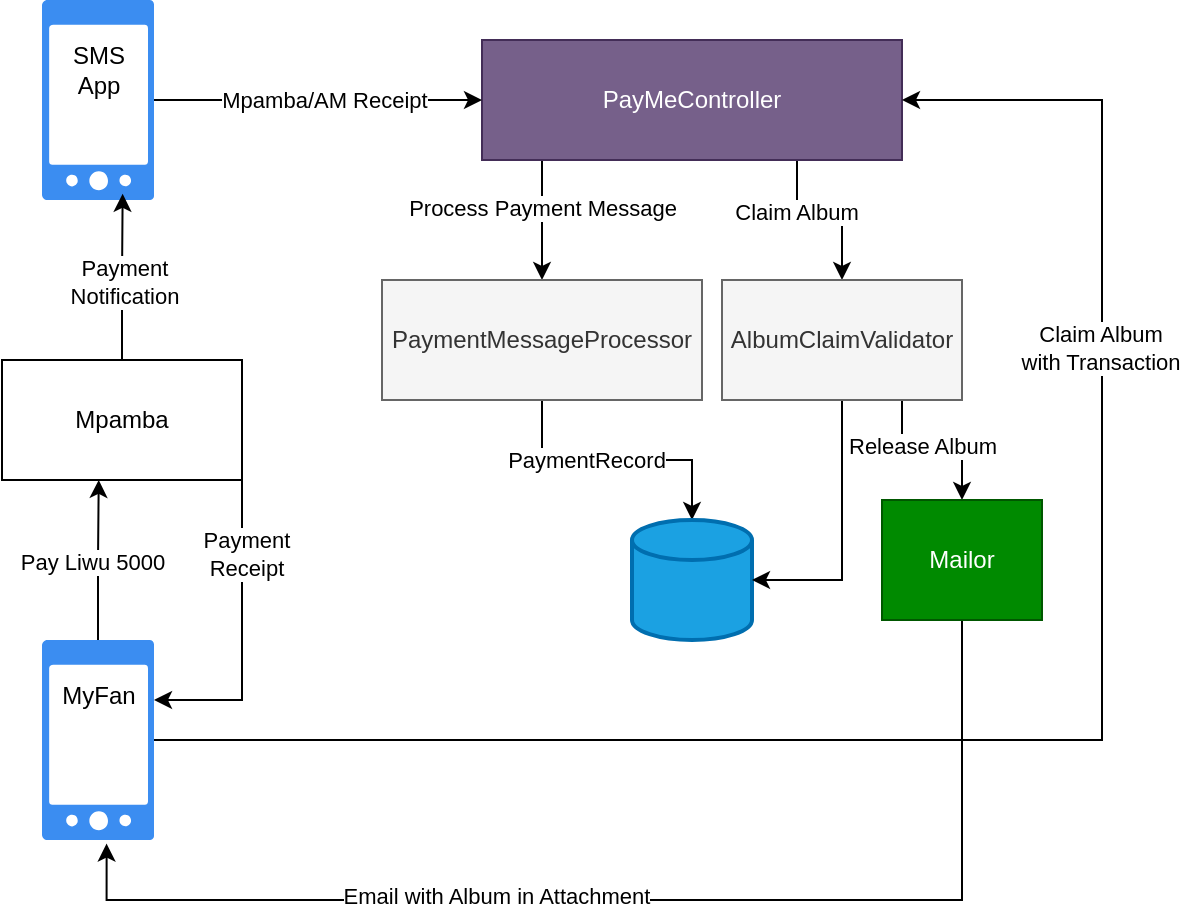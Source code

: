 <mxfile version="13.1.3" pages="2">
    <diagram id="6hGFLwfOUW9BJ-s0fimq" name="Overview">
        <mxGraphModel dx="624" dy="531" grid="1" gridSize="10" guides="1" tooltips="1" connect="1" arrows="1" fold="1" page="1" pageScale="1" pageWidth="827" pageHeight="1169" math="0" shadow="0">
            <root>
                <mxCell id="0"/>
                <mxCell id="1" parent="0"/>
                <mxCell id="7" value="Process Payment Message" style="edgeStyle=orthogonalEdgeStyle;rounded=0;orthogonalLoop=1;jettySize=auto;html=1;entryX=0.5;entryY=0;entryDx=0;entryDy=0;exitX=0.087;exitY=0.997;exitDx=0;exitDy=0;exitPerimeter=0;" parent="1" source="2" target="6" edge="1">
                    <mxGeometry relative="1" as="geometry">
                        <mxPoint x="290" y="170" as="sourcePoint"/>
                        <Array as="points">
                            <mxPoint x="290" y="160"/>
                        </Array>
                    </mxGeometry>
                </mxCell>
                <mxCell id="23" style="edgeStyle=orthogonalEdgeStyle;rounded=0;orthogonalLoop=1;jettySize=auto;html=1;exitX=0.75;exitY=1;exitDx=0;exitDy=0;entryX=0.5;entryY=0;entryDx=0;entryDy=0;" parent="1" source="2" target="22" edge="1">
                    <mxGeometry relative="1" as="geometry"/>
                </mxCell>
                <mxCell id="24" value="Claim Album" style="edgeLabel;html=1;align=center;verticalAlign=middle;resizable=0;points=[];" parent="23" vertex="1" connectable="0">
                    <mxGeometry x="-0.374" y="-1" relative="1" as="geometry">
                        <mxPoint as="offset"/>
                    </mxGeometry>
                </mxCell>
                <mxCell id="2" value="PayMeController" style="whiteSpace=wrap;html=1;fillColor=#76608a;strokeColor=#432D57;fontColor=#ffffff;" parent="1" vertex="1">
                    <mxGeometry x="260" y="100" width="210" height="60" as="geometry"/>
                </mxCell>
                <mxCell id="4" style="edgeStyle=orthogonalEdgeStyle;rounded=0;orthogonalLoop=1;jettySize=auto;html=1;entryX=0;entryY=0.5;entryDx=0;entryDy=0;" parent="1" source="3" target="2" edge="1">
                    <mxGeometry relative="1" as="geometry"/>
                </mxCell>
                <mxCell id="5" value="Mpamba/AM Receipt" style="edgeLabel;html=1;align=center;verticalAlign=middle;resizable=0;points=[];" parent="4" vertex="1" connectable="0">
                    <mxGeometry x="-0.46" relative="1" as="geometry">
                        <mxPoint x="40" as="offset"/>
                    </mxGeometry>
                </mxCell>
                <mxCell id="3" value="&lt;br&gt;SMS&lt;br&gt;App" style="html=1;aspect=fixed;strokeColor=none;shadow=0;align=center;verticalAlign=top;fillColor=#3B8DF1;shape=mxgraph.gcp2.phone_android" parent="1" vertex="1">
                    <mxGeometry x="40" y="80" width="56" height="100" as="geometry"/>
                </mxCell>
                <mxCell id="18" style="edgeStyle=orthogonalEdgeStyle;rounded=0;orthogonalLoop=1;jettySize=auto;html=1;entryX=0.5;entryY=0;entryDx=0;entryDy=0;entryPerimeter=0;" parent="1" source="6" target="17" edge="1">
                    <mxGeometry relative="1" as="geometry"/>
                </mxCell>
                <mxCell id="19" value="PaymentRecord" style="edgeLabel;html=1;align=center;verticalAlign=middle;resizable=0;points=[];" parent="18" vertex="1" connectable="0">
                    <mxGeometry x="-0.235" relative="1" as="geometry">
                        <mxPoint as="offset"/>
                    </mxGeometry>
                </mxCell>
                <mxCell id="6" value="PaymentMessageProcessor" style="whiteSpace=wrap;html=1;fillColor=#f5f5f5;strokeColor=#666666;fontColor=#333333;" parent="1" vertex="1">
                    <mxGeometry x="210" y="220" width="160" height="60" as="geometry"/>
                </mxCell>
                <mxCell id="11" style="edgeStyle=orthogonalEdgeStyle;rounded=0;orthogonalLoop=1;jettySize=auto;html=1;entryX=0.403;entryY=0.999;entryDx=0;entryDy=0;entryPerimeter=0;" parent="1" source="8" target="10" edge="1">
                    <mxGeometry relative="1" as="geometry"/>
                </mxCell>
                <mxCell id="12" value="Pay Liwu 5000" style="edgeLabel;html=1;align=center;verticalAlign=middle;resizable=0;points=[];" parent="11" vertex="1" connectable="0">
                    <mxGeometry x="-0.029" y="3" relative="1" as="geometry">
                        <mxPoint as="offset"/>
                    </mxGeometry>
                </mxCell>
                <mxCell id="20" style="edgeStyle=orthogonalEdgeStyle;rounded=0;orthogonalLoop=1;jettySize=auto;html=1;entryX=1;entryY=0.5;entryDx=0;entryDy=0;" parent="1" source="8" target="2" edge="1">
                    <mxGeometry relative="1" as="geometry">
                        <Array as="points">
                            <mxPoint x="570" y="450"/>
                            <mxPoint x="570" y="130"/>
                        </Array>
                    </mxGeometry>
                </mxCell>
                <mxCell id="21" value="Claim Album&lt;br&gt;with Transaction" style="edgeLabel;html=1;align=center;verticalAlign=middle;resizable=0;points=[];" parent="20" vertex="1" connectable="0">
                    <mxGeometry x="0.499" y="1" relative="1" as="geometry">
                        <mxPoint as="offset"/>
                    </mxGeometry>
                </mxCell>
                <mxCell id="8" value="&lt;br&gt;MyFan" style="html=1;aspect=fixed;strokeColor=none;shadow=0;align=center;verticalAlign=top;fillColor=#3B8DF1;shape=mxgraph.gcp2.phone_android" parent="1" vertex="1">
                    <mxGeometry x="40" y="400" width="56" height="100" as="geometry"/>
                </mxCell>
                <mxCell id="13" style="edgeStyle=orthogonalEdgeStyle;rounded=0;orthogonalLoop=1;jettySize=auto;html=1;entryX=0.72;entryY=0.969;entryDx=0;entryDy=0;entryPerimeter=0;" parent="1" source="10" target="3" edge="1">
                    <mxGeometry relative="1" as="geometry"/>
                </mxCell>
                <mxCell id="16" value="Payment&lt;br&gt;Notification" style="edgeLabel;html=1;align=center;verticalAlign=middle;resizable=0;points=[];" parent="13" vertex="1" connectable="0">
                    <mxGeometry x="-0.034" y="-1" relative="1" as="geometry">
                        <mxPoint x="-1" y="1" as="offset"/>
                    </mxGeometry>
                </mxCell>
                <mxCell id="14" style="edgeStyle=orthogonalEdgeStyle;rounded=0;orthogonalLoop=1;jettySize=auto;html=1;exitX=0.75;exitY=1;exitDx=0;exitDy=0;" parent="1" source="10" edge="1">
                    <mxGeometry relative="1" as="geometry">
                        <mxPoint x="96" y="430" as="targetPoint"/>
                        <Array as="points">
                            <mxPoint x="140" y="320"/>
                            <mxPoint x="140" y="430"/>
                            <mxPoint x="96" y="430"/>
                        </Array>
                    </mxGeometry>
                </mxCell>
                <mxCell id="15" value="Payment&lt;br&gt;Receipt" style="edgeLabel;html=1;align=center;verticalAlign=middle;resizable=0;points=[];" parent="14" vertex="1" connectable="0">
                    <mxGeometry x="-0.274" y="2" relative="1" as="geometry">
                        <mxPoint as="offset"/>
                    </mxGeometry>
                </mxCell>
                <mxCell id="10" value="Mpamba" style="whiteSpace=wrap;html=1;" parent="1" vertex="1">
                    <mxGeometry x="20" y="260" width="120" height="60" as="geometry"/>
                </mxCell>
                <mxCell id="17" value="" style="strokeWidth=2;html=1;shape=mxgraph.flowchart.database;whiteSpace=wrap;fillColor=#1ba1e2;strokeColor=#006EAF;fontColor=#ffffff;" parent="1" vertex="1">
                    <mxGeometry x="335" y="340" width="60" height="60" as="geometry"/>
                </mxCell>
                <mxCell id="25" style="edgeStyle=orthogonalEdgeStyle;rounded=0;orthogonalLoop=1;jettySize=auto;html=1;entryX=1;entryY=0.5;entryDx=0;entryDy=0;entryPerimeter=0;" parent="1" source="22" target="17" edge="1">
                    <mxGeometry relative="1" as="geometry"/>
                </mxCell>
                <mxCell id="27" style="edgeStyle=orthogonalEdgeStyle;rounded=0;orthogonalLoop=1;jettySize=auto;html=1;exitX=0.75;exitY=1;exitDx=0;exitDy=0;entryX=0.5;entryY=0;entryDx=0;entryDy=0;" parent="1" source="22" target="26" edge="1">
                    <mxGeometry relative="1" as="geometry"/>
                </mxCell>
                <mxCell id="28" value="Release Album" style="edgeLabel;html=1;align=center;verticalAlign=middle;resizable=0;points=[];" parent="27" vertex="1" connectable="0">
                    <mxGeometry x="-0.43" y="1" relative="1" as="geometry">
                        <mxPoint x="9" as="offset"/>
                    </mxGeometry>
                </mxCell>
                <mxCell id="22" value="AlbumClaimValidator" style="whiteSpace=wrap;html=1;fillColor=#f5f5f5;strokeColor=#666666;fontColor=#333333;" parent="1" vertex="1">
                    <mxGeometry x="380" y="220" width="120" height="60" as="geometry"/>
                </mxCell>
                <mxCell id="29" style="edgeStyle=orthogonalEdgeStyle;rounded=0;orthogonalLoop=1;jettySize=auto;html=1;entryX=0.577;entryY=1.018;entryDx=0;entryDy=0;entryPerimeter=0;" parent="1" source="26" target="8" edge="1">
                    <mxGeometry relative="1" as="geometry">
                        <Array as="points">
                            <mxPoint x="500" y="530"/>
                            <mxPoint x="72" y="530"/>
                        </Array>
                    </mxGeometry>
                </mxCell>
                <mxCell id="30" value="Email with Album in Attachment" style="edgeLabel;html=1;align=center;verticalAlign=middle;resizable=0;points=[];" parent="29" vertex="1" connectable="0">
                    <mxGeometry x="0.254" y="-2" relative="1" as="geometry">
                        <mxPoint as="offset"/>
                    </mxGeometry>
                </mxCell>
                <mxCell id="26" value="Mailor" style="whiteSpace=wrap;html=1;fillColor=#008a00;strokeColor=#005700;fontColor=#ffffff;" parent="1" vertex="1">
                    <mxGeometry x="460" y="330" width="80" height="60" as="geometry"/>
                </mxCell>
            </root>
        </mxGraphModel>
    </diagram>
    <diagram id="WUsLaUwIkepgnX39U3gD" name="Mediator">
        <mxGraphModel dx="1040" dy="885" grid="1" gridSize="10" guides="1" tooltips="1" connect="1" arrows="1" fold="1" page="1" pageScale="1" pageWidth="850" pageHeight="1100" math="0" shadow="0">
            <root>
                <mxCell id="N0UknE3Dih1A0OrLGlwD-0"/>
                <mxCell id="N0UknE3Dih1A0OrLGlwD-1" parent="N0UknE3Dih1A0OrLGlwD-0"/>
                <mxCell id="N0UknE3Dih1A0OrLGlwD-7" value="" style="whiteSpace=wrap;html=1;fillColor=#76608a;strokeColor=#432D57;fontColor=#ffffff;" vertex="1" parent="N0UknE3Dih1A0OrLGlwD-1">
                    <mxGeometry x="30" y="380" width="780" height="270" as="geometry"/>
                </mxCell>
                <mxCell id="N0UknE3Dih1A0OrLGlwD-12" style="edgeStyle=orthogonalEdgeStyle;rounded=0;orthogonalLoop=1;jettySize=auto;html=1;exitX=1;exitY=0.5;exitDx=0;exitDy=0;" edge="1" parent="N0UknE3Dih1A0OrLGlwD-1" source="N0UknE3Dih1A0OrLGlwD-2" target="N0UknE3Dih1A0OrLGlwD-5">
                    <mxGeometry relative="1" as="geometry"/>
                </mxCell>
                <mxCell id="N0UknE3Dih1A0OrLGlwD-2" value="MediatR" style="whiteSpace=wrap;html=1;" vertex="1" parent="N0UknE3Dih1A0OrLGlwD-1">
                    <mxGeometry x="353" y="280" width="145" height="60" as="geometry"/>
                </mxCell>
                <mxCell id="N0UknE3Dih1A0OrLGlwD-3" value="Payment" style="whiteSpace=wrap;html=1;" vertex="1" parent="N0UknE3Dih1A0OrLGlwD-1">
                    <mxGeometry x="140" y="430" width="120" height="60" as="geometry"/>
                </mxCell>
                <mxCell id="N0UknE3Dih1A0OrLGlwD-4" value="SMS" style="whiteSpace=wrap;html=1;" vertex="1" parent="N0UknE3Dih1A0OrLGlwD-1">
                    <mxGeometry x="570" y="430" width="120" height="60" as="geometry"/>
                </mxCell>
                <mxCell id="N0UknE3Dih1A0OrLGlwD-5" value="ProcessMessage" style="whiteSpace=wrap;html=1;" vertex="1" parent="N0UknE3Dih1A0OrLGlwD-1">
                    <mxGeometry x="640" y="530" width="120" height="60" as="geometry"/>
                </mxCell>
                <mxCell id="N0UknE3Dih1A0OrLGlwD-6" value="FetchAllMessages" style="whiteSpace=wrap;html=1;" vertex="1" parent="N0UknE3Dih1A0OrLGlwD-1">
                    <mxGeometry x="490" y="530" width="120" height="60" as="geometry"/>
                </mxCell>
                <mxCell id="N0UknE3Dih1A0OrLGlwD-8" value="ProcessPayments" style="whiteSpace=wrap;html=1;" vertex="1" parent="N0UknE3Dih1A0OrLGlwD-1">
                    <mxGeometry x="70" y="530" width="120" height="60" as="geometry"/>
                </mxCell>
                <mxCell id="N0UknE3Dih1A0OrLGlwD-10" value="Send(new ProcessMessage(SMSBody))" style="edgeStyle=orthogonalEdgeStyle;rounded=0;orthogonalLoop=1;jettySize=auto;html=1;entryX=0.5;entryY=0;entryDx=0;entryDy=0;" edge="1" parent="N0UknE3Dih1A0OrLGlwD-1" source="N0UknE3Dih1A0OrLGlwD-9" target="N0UknE3Dih1A0OrLGlwD-2">
                    <mxGeometry relative="1" as="geometry"/>
                </mxCell>
                <mxCell id="N0UknE3Dih1A0OrLGlwD-9" value="Presentation" style="whiteSpace=wrap;html=1;" vertex="1" parent="N0UknE3Dih1A0OrLGlwD-1">
                    <mxGeometry x="365" y="100" width="120" height="60" as="geometry"/>
                </mxCell>
                <mxCell id="N0UknE3Dih1A0OrLGlwD-13" value="" style="whiteSpace=wrap;html=1;fillColor=#6d8764;strokeColor=#3A5431;fontColor=#ffffff;" vertex="1" parent="N0UknE3Dih1A0OrLGlwD-1">
                    <mxGeometry x="30" y="700" width="780" height="190" as="geometry"/>
                </mxCell>
                <mxCell id="N0UknE3Dih1A0OrLGlwD-14" value="SMS" style="whiteSpace=wrap;html=1;" vertex="1" parent="N0UknE3Dih1A0OrLGlwD-1">
                    <mxGeometry x="570" y="740" width="120" height="60" as="geometry"/>
                </mxCell>
                <mxCell id="N0UknE3Dih1A0OrLGlwD-15" value="SMSService" style="whiteSpace=wrap;html=1;" vertex="1" parent="N0UknE3Dih1A0OrLGlwD-1">
                    <mxGeometry x="570" y="820" width="120" height="60" as="geometry"/>
                </mxCell>
                <mxCell id="N0UknE3Dih1A0OrLGlwD-16" value="MpambaService" style="whiteSpace=wrap;html=1;" vertex="1" parent="N0UknE3Dih1A0OrLGlwD-1">
                    <mxGeometry x="60" y="820" width="120" height="60" as="geometry"/>
                </mxCell>
                <mxCell id="N0UknE3Dih1A0OrLGlwD-17" value="Payment" style="whiteSpace=wrap;html=1;" vertex="1" parent="N0UknE3Dih1A0OrLGlwD-1">
                    <mxGeometry x="140" y="740" width="120" height="60" as="geometry"/>
                </mxCell>
                <mxCell id="N0UknE3Dih1A0OrLGlwD-18" value="AirtelMoney" style="whiteSpace=wrap;html=1;" vertex="1" parent="N0UknE3Dih1A0OrLGlwD-1">
                    <mxGeometry x="190" y="820" width="120" height="60" as="geometry"/>
                </mxCell>
            </root>
        </mxGraphModel>
    </diagram>
</mxfile>